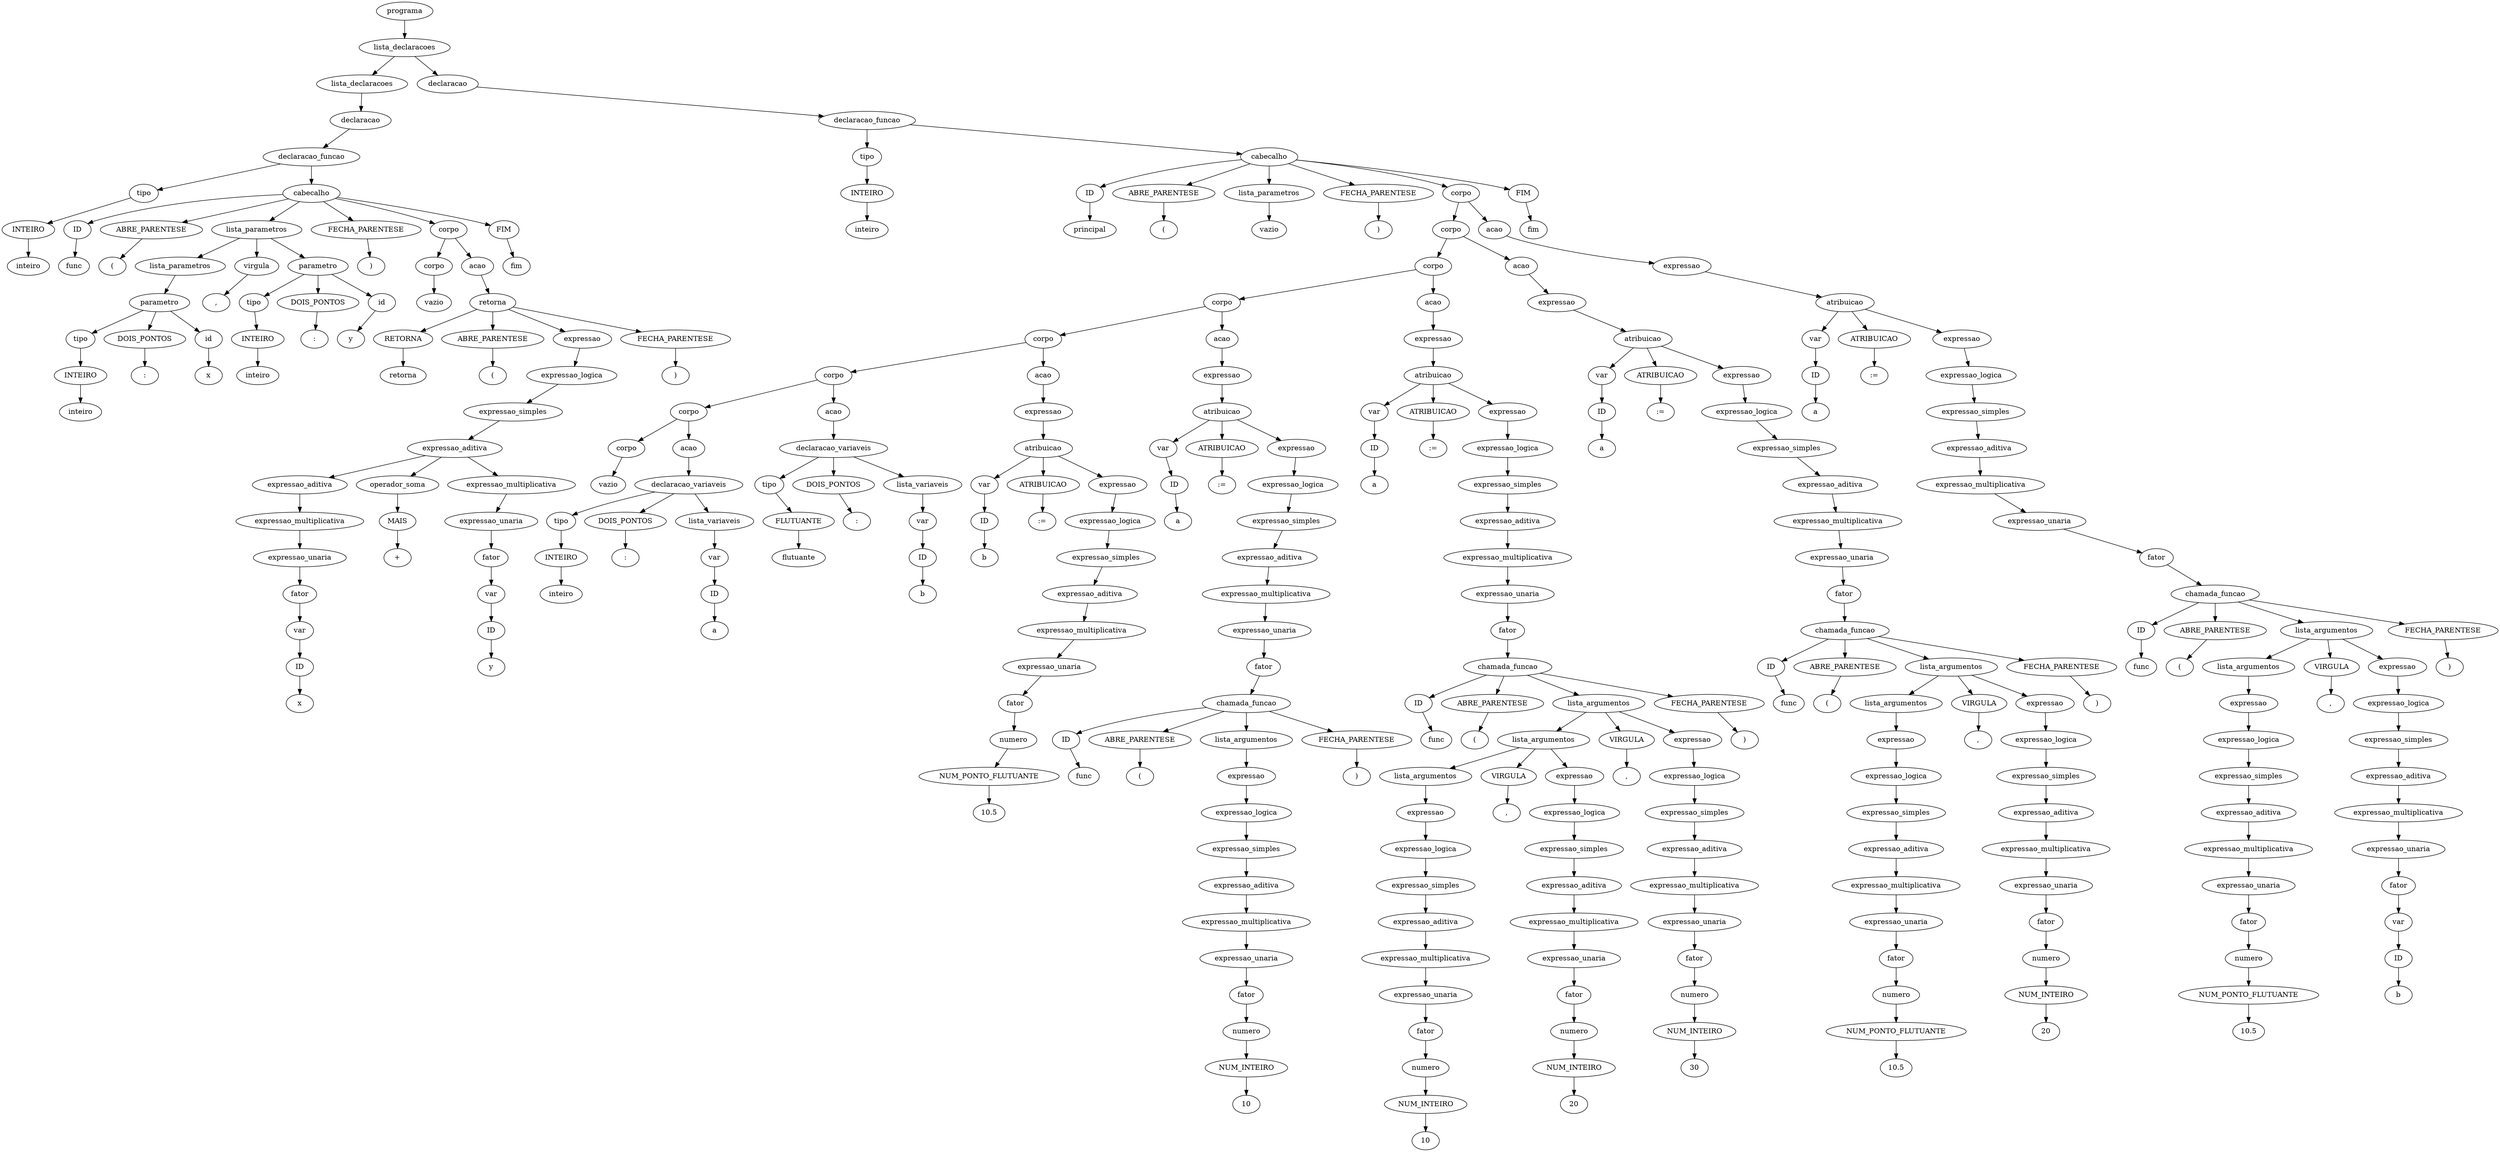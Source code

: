 digraph tree {
    "0x0" [label="programa"];
    "0x1" [label="lista_declaracoes"];
    "0x2" [label="lista_declaracoes"];
    "0x3" [label="declaracao"];
    "0x4" [label="declaracao_funcao"];
    "0x5" [label="tipo"];
    "0x6" [label="INTEIRO"];
    "0x7" [label="inteiro"];
    "0x8" [label="cabecalho"];
    "0x9" [label="ID"];
    "0xa" [label="func"];
    "0xb" [label="ABRE_PARENTESE"];
    "0xc" [label="("];
    "0xd" [label="lista_parametros"];
    "0xe" [label="lista_parametros"];
    "0xf" [label="parametro"];
    "0x10" [label="tipo"];
    "0x11" [label="INTEIRO"];
    "0x12" [label="inteiro"];
    "0x13" [label="DOIS_PONTOS"];
    "0x14" [label=":"];
    "0x15" [label="id"];
    "0x16" [label="x"];
    "0x17" [label="virgula"];
    "0x18" [label=","];
    "0x19" [label="parametro"];
    "0x1a" [label="tipo"];
    "0x1b" [label="INTEIRO"];
    "0x1c" [label="inteiro"];
    "0x1d" [label="DOIS_PONTOS"];
    "0x1e" [label=":"];
    "0x1f" [label="id"];
    "0x20" [label="y"];
    "0x21" [label="FECHA_PARENTESE"];
    "0x22" [label=")"];
    "0x23" [label="corpo"];
    "0x24" [label="corpo"];
    "0x25" [label="vazio"];
    "0x26" [label="acao"];
    "0x27" [label="retorna"];
    "0x28" [label="RETORNA"];
    "0x29" [label="retorna"];
    "0x2a" [label="ABRE_PARENTESE"];
    "0x2b" [label="("];
    "0x2c" [label="expressao"];
    "0x2d" [label="expressao_logica"];
    "0x2e" [label="expressao_simples"];
    "0x2f" [label="expressao_aditiva"];
    "0x30" [label="expressao_aditiva"];
    "0x31" [label="expressao_multiplicativa"];
    "0x32" [label="expressao_unaria"];
    "0x33" [label="fator"];
    "0x34" [label="var"];
    "0x35" [label="ID"];
    "0x36" [label="x"];
    "0x37" [label="operador_soma"];
    "0x38" [label="MAIS"];
    "0x39" [label="+"];
    "0x3a" [label="expressao_multiplicativa"];
    "0x3b" [label="expressao_unaria"];
    "0x3c" [label="fator"];
    "0x3d" [label="var"];
    "0x3e" [label="ID"];
    "0x3f" [label="y"];
    "0x40" [label="FECHA_PARENTESE"];
    "0x41" [label=")"];
    "0x42" [label="FIM"];
    "0x43" [label="fim"];
    "0x44" [label="declaracao"];
    "0x45" [label="declaracao_funcao"];
    "0x46" [label="tipo"];
    "0x47" [label="INTEIRO"];
    "0x48" [label="inteiro"];
    "0x49" [label="cabecalho"];
    "0x4a" [label="ID"];
    "0x4b" [label="principal"];
    "0x4c" [label="ABRE_PARENTESE"];
    "0x4d" [label="("];
    "0x4e" [label="lista_parametros"];
    "0x4f" [label="vazio"];
    "0x50" [label="FECHA_PARENTESE"];
    "0x51" [label=")"];
    "0x52" [label="corpo"];
    "0x53" [label="corpo"];
    "0x54" [label="corpo"];
    "0x55" [label="corpo"];
    "0x56" [label="corpo"];
    "0x57" [label="corpo"];
    "0x58" [label="corpo"];
    "0x59" [label="corpo"];
    "0x5a" [label="vazio"];
    "0x5b" [label="acao"];
    "0x5c" [label="declaracao_variaveis"];
    "0x5d" [label="tipo"];
    "0x5e" [label="INTEIRO"];
    "0x5f" [label="inteiro"];
    "0x60" [label="DOIS_PONTOS"];
    "0x61" [label=":"];
    "0x62" [label="lista_variaveis"];
    "0x63" [label="var"];
    "0x64" [label="ID"];
    "0x65" [label="a"];
    "0x66" [label="acao"];
    "0x67" [label="declaracao_variaveis"];
    "0x68" [label="tipo"];
    "0x69" [label="FLUTUANTE"];
    "0x6a" [label="flutuante"];
    "0x6b" [label="DOIS_PONTOS"];
    "0x6c" [label=":"];
    "0x6d" [label="lista_variaveis"];
    "0x6e" [label="var"];
    "0x6f" [label="ID"];
    "0x70" [label="b"];
    "0x71" [label="acao"];
    "0x72" [label="expressao"];
    "0x73" [label="atribuicao"];
    "0x74" [label="var"];
    "0x75" [label="ID"];
    "0x76" [label="b"];
    "0x77" [label="ATRIBUICAO"];
    "0x78" [label=":="];
    "0x79" [label="expressao"];
    "0x7a" [label="expressao_logica"];
    "0x7b" [label="expressao_simples"];
    "0x7c" [label="expressao_aditiva"];
    "0x7d" [label="expressao_multiplicativa"];
    "0x7e" [label="expressao_unaria"];
    "0x7f" [label="fator"];
    "0x80" [label="numero"];
    "0x81" [label="NUM_PONTO_FLUTUANTE"];
    "0x82" [label="10.5"];
    "0x83" [label="acao"];
    "0x84" [label="expressao"];
    "0x85" [label="atribuicao"];
    "0x86" [label="var"];
    "0x87" [label="ID"];
    "0x88" [label="a"];
    "0x89" [label="ATRIBUICAO"];
    "0x8a" [label=":="];
    "0x8b" [label="expressao"];
    "0x8c" [label="expressao_logica"];
    "0x8d" [label="expressao_simples"];
    "0x8e" [label="expressao_aditiva"];
    "0x8f" [label="expressao_multiplicativa"];
    "0x90" [label="expressao_unaria"];
    "0x91" [label="fator"];
    "0x92" [label="chamada_funcao"];
    "0x93" [label="ID"];
    "0x94" [label="func"];
    "0x95" [label="ABRE_PARENTESE"];
    "0x96" [label="("];
    "0x97" [label="lista_argumentos"];
    "0x98" [label="expressao"];
    "0x99" [label="expressao_logica"];
    "0x9a" [label="expressao_simples"];
    "0x9b" [label="expressao_aditiva"];
    "0x9c" [label="expressao_multiplicativa"];
    "0x9d" [label="expressao_unaria"];
    "0x9e" [label="fator"];
    "0x9f" [label="numero"];
    "0xa0" [label="NUM_INTEIRO"];
    "0xa1" [label="10"];
    "0xa2" [label="FECHA_PARENTESE"];
    "0xa3" [label=")"];
    "0xa4" [label="acao"];
    "0xa5" [label="expressao"];
    "0xa6" [label="atribuicao"];
    "0xa7" [label="var"];
    "0xa8" [label="ID"];
    "0xa9" [label="a"];
    "0xaa" [label="ATRIBUICAO"];
    "0xab" [label=":="];
    "0xac" [label="expressao"];
    "0xad" [label="expressao_logica"];
    "0xae" [label="expressao_simples"];
    "0xaf" [label="expressao_aditiva"];
    "0xb0" [label="expressao_multiplicativa"];
    "0xb1" [label="expressao_unaria"];
    "0xb2" [label="fator"];
    "0xb3" [label="chamada_funcao"];
    "0xb4" [label="ID"];
    "0xb5" [label="func"];
    "0xb6" [label="ABRE_PARENTESE"];
    "0xb7" [label="("];
    "0xb8" [label="lista_argumentos"];
    "0xb9" [label="lista_argumentos"];
    "0xba" [label="lista_argumentos"];
    "0xbb" [label="expressao"];
    "0xbc" [label="expressao_logica"];
    "0xbd" [label="expressao_simples"];
    "0xbe" [label="expressao_aditiva"];
    "0xbf" [label="expressao_multiplicativa"];
    "0xc0" [label="expressao_unaria"];
    "0xc1" [label="fator"];
    "0xc2" [label="numero"];
    "0xc3" [label="NUM_INTEIRO"];
    "0xc4" [label="10"];
    "0xc5" [label="VIRGULA"];
    "0xc6" [label=","];
    "0xc7" [label="expressao"];
    "0xc8" [label="expressao_logica"];
    "0xc9" [label="expressao_simples"];
    "0xca" [label="expressao_aditiva"];
    "0xcb" [label="expressao_multiplicativa"];
    "0xcc" [label="expressao_unaria"];
    "0xcd" [label="fator"];
    "0xce" [label="numero"];
    "0xcf" [label="NUM_INTEIRO"];
    "0xd0" [label="20"];
    "0xd1" [label="VIRGULA"];
    "0xd2" [label=","];
    "0xd3" [label="expressao"];
    "0xd4" [label="expressao_logica"];
    "0xd5" [label="expressao_simples"];
    "0xd6" [label="expressao_aditiva"];
    "0xd7" [label="expressao_multiplicativa"];
    "0xd8" [label="expressao_unaria"];
    "0xd9" [label="fator"];
    "0xda" [label="numero"];
    "0xdb" [label="NUM_INTEIRO"];
    "0xdc" [label="30"];
    "0xdd" [label="FECHA_PARENTESE"];
    "0xde" [label=")"];
    "0xdf" [label="acao"];
    "0xe0" [label="expressao"];
    "0xe1" [label="atribuicao"];
    "0xe2" [label="var"];
    "0xe3" [label="ID"];
    "0xe4" [label="a"];
    "0xe5" [label="ATRIBUICAO"];
    "0xe6" [label=":="];
    "0xe7" [label="expressao"];
    "0xe8" [label="expressao_logica"];
    "0xe9" [label="expressao_simples"];
    "0xea" [label="expressao_aditiva"];
    "0xeb" [label="expressao_multiplicativa"];
    "0xec" [label="expressao_unaria"];
    "0xed" [label="fator"];
    "0xee" [label="chamada_funcao"];
    "0xef" [label="ID"];
    "0xf0" [label="func"];
    "0xf1" [label="ABRE_PARENTESE"];
    "0xf2" [label="("];
    "0xf3" [label="lista_argumentos"];
    "0xf4" [label="lista_argumentos"];
    "0xf5" [label="expressao"];
    "0xf6" [label="expressao_logica"];
    "0xf7" [label="expressao_simples"];
    "0xf8" [label="expressao_aditiva"];
    "0xf9" [label="expressao_multiplicativa"];
    "0xfa" [label="expressao_unaria"];
    "0xfb" [label="fator"];
    "0xfc" [label="numero"];
    "0xfd" [label="NUM_PONTO_FLUTUANTE"];
    "0xfe" [label="10.5"];
    "0xff" [label="VIRGULA"];
    "0x100" [label=","];
    "0x101" [label="expressao"];
    "0x102" [label="expressao_logica"];
    "0x103" [label="expressao_simples"];
    "0x104" [label="expressao_aditiva"];
    "0x105" [label="expressao_multiplicativa"];
    "0x106" [label="expressao_unaria"];
    "0x107" [label="fator"];
    "0x108" [label="numero"];
    "0x109" [label="NUM_INTEIRO"];
    "0x10a" [label="20"];
    "0x10b" [label="FECHA_PARENTESE"];
    "0x10c" [label=")"];
    "0x10d" [label="acao"];
    "0x10e" [label="expressao"];
    "0x10f" [label="atribuicao"];
    "0x110" [label="var"];
    "0x111" [label="ID"];
    "0x112" [label="a"];
    "0x113" [label="ATRIBUICAO"];
    "0x114" [label=":="];
    "0x115" [label="expressao"];
    "0x116" [label="expressao_logica"];
    "0x117" [label="expressao_simples"];
    "0x118" [label="expressao_aditiva"];
    "0x119" [label="expressao_multiplicativa"];
    "0x11a" [label="expressao_unaria"];
    "0x11b" [label="fator"];
    "0x11c" [label="chamada_funcao"];
    "0x11d" [label="ID"];
    "0x11e" [label="func"];
    "0x11f" [label="ABRE_PARENTESE"];
    "0x120" [label="("];
    "0x121" [label="lista_argumentos"];
    "0x122" [label="lista_argumentos"];
    "0x123" [label="expressao"];
    "0x124" [label="expressao_logica"];
    "0x125" [label="expressao_simples"];
    "0x126" [label="expressao_aditiva"];
    "0x127" [label="expressao_multiplicativa"];
    "0x128" [label="expressao_unaria"];
    "0x129" [label="fator"];
    "0x12a" [label="numero"];
    "0x12b" [label="NUM_PONTO_FLUTUANTE"];
    "0x12c" [label="10.5"];
    "0x12d" [label="VIRGULA"];
    "0x12e" [label=","];
    "0x12f" [label="expressao"];
    "0x130" [label="expressao_logica"];
    "0x131" [label="expressao_simples"];
    "0x132" [label="expressao_aditiva"];
    "0x133" [label="expressao_multiplicativa"];
    "0x134" [label="expressao_unaria"];
    "0x135" [label="fator"];
    "0x136" [label="var"];
    "0x137" [label="ID"];
    "0x138" [label="b"];
    "0x139" [label="FECHA_PARENTESE"];
    "0x13a" [label=")"];
    "0x13b" [label="FIM"];
    "0x13c" [label="fim"];
    "0x0" -> "0x1";
    "0x1" -> "0x2";
    "0x1" -> "0x44";
    "0x2" -> "0x3";
    "0x3" -> "0x4";
    "0x4" -> "0x5";
    "0x4" -> "0x8";
    "0x5" -> "0x6";
    "0x6" -> "0x7";
    "0x8" -> "0x9";
    "0x8" -> "0xb";
    "0x8" -> "0xd";
    "0x8" -> "0x21";
    "0x8" -> "0x23";
    "0x8" -> "0x42";
    "0x9" -> "0xa";
    "0xb" -> "0xc";
    "0xd" -> "0xe";
    "0xd" -> "0x17";
    "0xd" -> "0x19";
    "0xe" -> "0xf";
    "0xf" -> "0x10";
    "0xf" -> "0x13";
    "0xf" -> "0x15";
    "0x10" -> "0x11";
    "0x11" -> "0x12";
    "0x13" -> "0x14";
    "0x15" -> "0x16";
    "0x17" -> "0x18";
    "0x19" -> "0x1a";
    "0x19" -> "0x1d";
    "0x19" -> "0x1f";
    "0x1a" -> "0x1b";
    "0x1b" -> "0x1c";
    "0x1d" -> "0x1e";
    "0x1f" -> "0x20";
    "0x21" -> "0x22";
    "0x23" -> "0x24";
    "0x23" -> "0x26";
    "0x24" -> "0x25";
    "0x26" -> "0x27";
    "0x27" -> "0x28";
    "0x27" -> "0x2a";
    "0x27" -> "0x2c";
    "0x27" -> "0x40";
    "0x28" -> "0x29";
    "0x2a" -> "0x2b";
    "0x2c" -> "0x2d";
    "0x2d" -> "0x2e";
    "0x2e" -> "0x2f";
    "0x2f" -> "0x30";
    "0x2f" -> "0x37";
    "0x2f" -> "0x3a";
    "0x30" -> "0x31";
    "0x31" -> "0x32";
    "0x32" -> "0x33";
    "0x33" -> "0x34";
    "0x34" -> "0x35";
    "0x35" -> "0x36";
    "0x37" -> "0x38";
    "0x38" -> "0x39";
    "0x3a" -> "0x3b";
    "0x3b" -> "0x3c";
    "0x3c" -> "0x3d";
    "0x3d" -> "0x3e";
    "0x3e" -> "0x3f";
    "0x40" -> "0x41";
    "0x42" -> "0x43";
    "0x44" -> "0x45";
    "0x45" -> "0x46";
    "0x45" -> "0x49";
    "0x46" -> "0x47";
    "0x47" -> "0x48";
    "0x49" -> "0x4a";
    "0x49" -> "0x4c";
    "0x49" -> "0x4e";
    "0x49" -> "0x50";
    "0x49" -> "0x52";
    "0x49" -> "0x13b";
    "0x4a" -> "0x4b";
    "0x4c" -> "0x4d";
    "0x4e" -> "0x4f";
    "0x50" -> "0x51";
    "0x52" -> "0x53";
    "0x52" -> "0x10d";
    "0x53" -> "0x54";
    "0x53" -> "0xdf";
    "0x54" -> "0x55";
    "0x54" -> "0xa4";
    "0x55" -> "0x56";
    "0x55" -> "0x83";
    "0x56" -> "0x57";
    "0x56" -> "0x71";
    "0x57" -> "0x58";
    "0x57" -> "0x66";
    "0x58" -> "0x59";
    "0x58" -> "0x5b";
    "0x59" -> "0x5a";
    "0x5b" -> "0x5c";
    "0x5c" -> "0x5d";
    "0x5c" -> "0x60";
    "0x5c" -> "0x62";
    "0x5d" -> "0x5e";
    "0x5e" -> "0x5f";
    "0x60" -> "0x61";
    "0x62" -> "0x63";
    "0x63" -> "0x64";
    "0x64" -> "0x65";
    "0x66" -> "0x67";
    "0x67" -> "0x68";
    "0x67" -> "0x6b";
    "0x67" -> "0x6d";
    "0x68" -> "0x69";
    "0x69" -> "0x6a";
    "0x6b" -> "0x6c";
    "0x6d" -> "0x6e";
    "0x6e" -> "0x6f";
    "0x6f" -> "0x70";
    "0x71" -> "0x72";
    "0x72" -> "0x73";
    "0x73" -> "0x74";
    "0x73" -> "0x77";
    "0x73" -> "0x79";
    "0x74" -> "0x75";
    "0x75" -> "0x76";
    "0x77" -> "0x78";
    "0x79" -> "0x7a";
    "0x7a" -> "0x7b";
    "0x7b" -> "0x7c";
    "0x7c" -> "0x7d";
    "0x7d" -> "0x7e";
    "0x7e" -> "0x7f";
    "0x7f" -> "0x80";
    "0x80" -> "0x81";
    "0x81" -> "0x82";
    "0x83" -> "0x84";
    "0x84" -> "0x85";
    "0x85" -> "0x86";
    "0x85" -> "0x89";
    "0x85" -> "0x8b";
    "0x86" -> "0x87";
    "0x87" -> "0x88";
    "0x89" -> "0x8a";
    "0x8b" -> "0x8c";
    "0x8c" -> "0x8d";
    "0x8d" -> "0x8e";
    "0x8e" -> "0x8f";
    "0x8f" -> "0x90";
    "0x90" -> "0x91";
    "0x91" -> "0x92";
    "0x92" -> "0x93";
    "0x92" -> "0x95";
    "0x92" -> "0x97";
    "0x92" -> "0xa2";
    "0x93" -> "0x94";
    "0x95" -> "0x96";
    "0x97" -> "0x98";
    "0x98" -> "0x99";
    "0x99" -> "0x9a";
    "0x9a" -> "0x9b";
    "0x9b" -> "0x9c";
    "0x9c" -> "0x9d";
    "0x9d" -> "0x9e";
    "0x9e" -> "0x9f";
    "0x9f" -> "0xa0";
    "0xa0" -> "0xa1";
    "0xa2" -> "0xa3";
    "0xa4" -> "0xa5";
    "0xa5" -> "0xa6";
    "0xa6" -> "0xa7";
    "0xa6" -> "0xaa";
    "0xa6" -> "0xac";
    "0xa7" -> "0xa8";
    "0xa8" -> "0xa9";
    "0xaa" -> "0xab";
    "0xac" -> "0xad";
    "0xad" -> "0xae";
    "0xae" -> "0xaf";
    "0xaf" -> "0xb0";
    "0xb0" -> "0xb1";
    "0xb1" -> "0xb2";
    "0xb2" -> "0xb3";
    "0xb3" -> "0xb4";
    "0xb3" -> "0xb6";
    "0xb3" -> "0xb8";
    "0xb3" -> "0xdd";
    "0xb4" -> "0xb5";
    "0xb6" -> "0xb7";
    "0xb8" -> "0xb9";
    "0xb8" -> "0xd1";
    "0xb8" -> "0xd3";
    "0xb9" -> "0xba";
    "0xb9" -> "0xc5";
    "0xb9" -> "0xc7";
    "0xba" -> "0xbb";
    "0xbb" -> "0xbc";
    "0xbc" -> "0xbd";
    "0xbd" -> "0xbe";
    "0xbe" -> "0xbf";
    "0xbf" -> "0xc0";
    "0xc0" -> "0xc1";
    "0xc1" -> "0xc2";
    "0xc2" -> "0xc3";
    "0xc3" -> "0xc4";
    "0xc5" -> "0xc6";
    "0xc7" -> "0xc8";
    "0xc8" -> "0xc9";
    "0xc9" -> "0xca";
    "0xca" -> "0xcb";
    "0xcb" -> "0xcc";
    "0xcc" -> "0xcd";
    "0xcd" -> "0xce";
    "0xce" -> "0xcf";
    "0xcf" -> "0xd0";
    "0xd1" -> "0xd2";
    "0xd3" -> "0xd4";
    "0xd4" -> "0xd5";
    "0xd5" -> "0xd6";
    "0xd6" -> "0xd7";
    "0xd7" -> "0xd8";
    "0xd8" -> "0xd9";
    "0xd9" -> "0xda";
    "0xda" -> "0xdb";
    "0xdb" -> "0xdc";
    "0xdd" -> "0xde";
    "0xdf" -> "0xe0";
    "0xe0" -> "0xe1";
    "0xe1" -> "0xe2";
    "0xe1" -> "0xe5";
    "0xe1" -> "0xe7";
    "0xe2" -> "0xe3";
    "0xe3" -> "0xe4";
    "0xe5" -> "0xe6";
    "0xe7" -> "0xe8";
    "0xe8" -> "0xe9";
    "0xe9" -> "0xea";
    "0xea" -> "0xeb";
    "0xeb" -> "0xec";
    "0xec" -> "0xed";
    "0xed" -> "0xee";
    "0xee" -> "0xef";
    "0xee" -> "0xf1";
    "0xee" -> "0xf3";
    "0xee" -> "0x10b";
    "0xef" -> "0xf0";
    "0xf1" -> "0xf2";
    "0xf3" -> "0xf4";
    "0xf3" -> "0xff";
    "0xf3" -> "0x101";
    "0xf4" -> "0xf5";
    "0xf5" -> "0xf6";
    "0xf6" -> "0xf7";
    "0xf7" -> "0xf8";
    "0xf8" -> "0xf9";
    "0xf9" -> "0xfa";
    "0xfa" -> "0xfb";
    "0xfb" -> "0xfc";
    "0xfc" -> "0xfd";
    "0xfd" -> "0xfe";
    "0xff" -> "0x100";
    "0x101" -> "0x102";
    "0x102" -> "0x103";
    "0x103" -> "0x104";
    "0x104" -> "0x105";
    "0x105" -> "0x106";
    "0x106" -> "0x107";
    "0x107" -> "0x108";
    "0x108" -> "0x109";
    "0x109" -> "0x10a";
    "0x10b" -> "0x10c";
    "0x10d" -> "0x10e";
    "0x10e" -> "0x10f";
    "0x10f" -> "0x110";
    "0x10f" -> "0x113";
    "0x10f" -> "0x115";
    "0x110" -> "0x111";
    "0x111" -> "0x112";
    "0x113" -> "0x114";
    "0x115" -> "0x116";
    "0x116" -> "0x117";
    "0x117" -> "0x118";
    "0x118" -> "0x119";
    "0x119" -> "0x11a";
    "0x11a" -> "0x11b";
    "0x11b" -> "0x11c";
    "0x11c" -> "0x11d";
    "0x11c" -> "0x11f";
    "0x11c" -> "0x121";
    "0x11c" -> "0x139";
    "0x11d" -> "0x11e";
    "0x11f" -> "0x120";
    "0x121" -> "0x122";
    "0x121" -> "0x12d";
    "0x121" -> "0x12f";
    "0x122" -> "0x123";
    "0x123" -> "0x124";
    "0x124" -> "0x125";
    "0x125" -> "0x126";
    "0x126" -> "0x127";
    "0x127" -> "0x128";
    "0x128" -> "0x129";
    "0x129" -> "0x12a";
    "0x12a" -> "0x12b";
    "0x12b" -> "0x12c";
    "0x12d" -> "0x12e";
    "0x12f" -> "0x130";
    "0x130" -> "0x131";
    "0x131" -> "0x132";
    "0x132" -> "0x133";
    "0x133" -> "0x134";
    "0x134" -> "0x135";
    "0x135" -> "0x136";
    "0x136" -> "0x137";
    "0x137" -> "0x138";
    "0x139" -> "0x13a";
    "0x13b" -> "0x13c";
}
